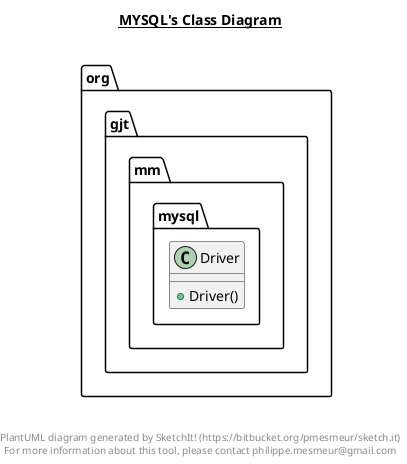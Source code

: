 @startuml

title __MYSQL's Class Diagram__\n

  namespace org.gjt.mm.mysql {
    class org.gjt.mm.mysql.Driver {
        + Driver()
    }
  }
  



right footer


PlantUML diagram generated by SketchIt! (https://bitbucket.org/pmesmeur/sketch.it)
For more information about this tool, please contact philippe.mesmeur@gmail.com
endfooter

@enduml
